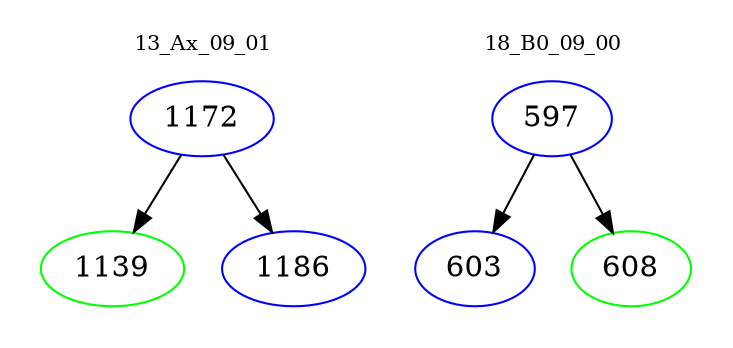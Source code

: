 digraph{
subgraph cluster_0 {
color = white
label = "13_Ax_09_01";
fontsize=10;
T0_1172 [label="1172", color="blue"]
T0_1172 -> T0_1139 [color="black"]
T0_1139 [label="1139", color="green"]
T0_1172 -> T0_1186 [color="black"]
T0_1186 [label="1186", color="blue"]
}
subgraph cluster_1 {
color = white
label = "18_B0_09_00";
fontsize=10;
T1_597 [label="597", color="blue"]
T1_597 -> T1_603 [color="black"]
T1_603 [label="603", color="blue"]
T1_597 -> T1_608 [color="black"]
T1_608 [label="608", color="green"]
}
}
